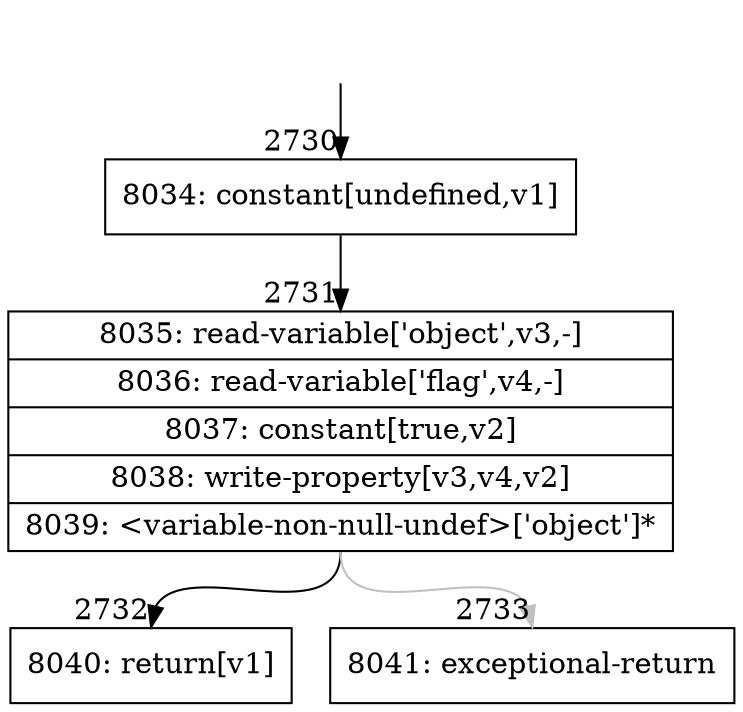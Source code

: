digraph {
rankdir="TD"
BB_entry171[shape=none,label=""];
BB_entry171 -> BB2730 [tailport=s, headport=n, headlabel="    2730"]
BB2730 [shape=record label="{8034: constant[undefined,v1]}" ] 
BB2730 -> BB2731 [tailport=s, headport=n, headlabel="      2731"]
BB2731 [shape=record label="{8035: read-variable['object',v3,-]|8036: read-variable['flag',v4,-]|8037: constant[true,v2]|8038: write-property[v3,v4,v2]|8039: \<variable-non-null-undef\>['object']*}" ] 
BB2731 -> BB2732 [tailport=s, headport=n, headlabel="      2732"]
BB2731 -> BB2733 [tailport=s, headport=n, color=gray, headlabel="      2733"]
BB2732 [shape=record label="{8040: return[v1]}" ] 
BB2733 [shape=record label="{8041: exceptional-return}" ] 
}
